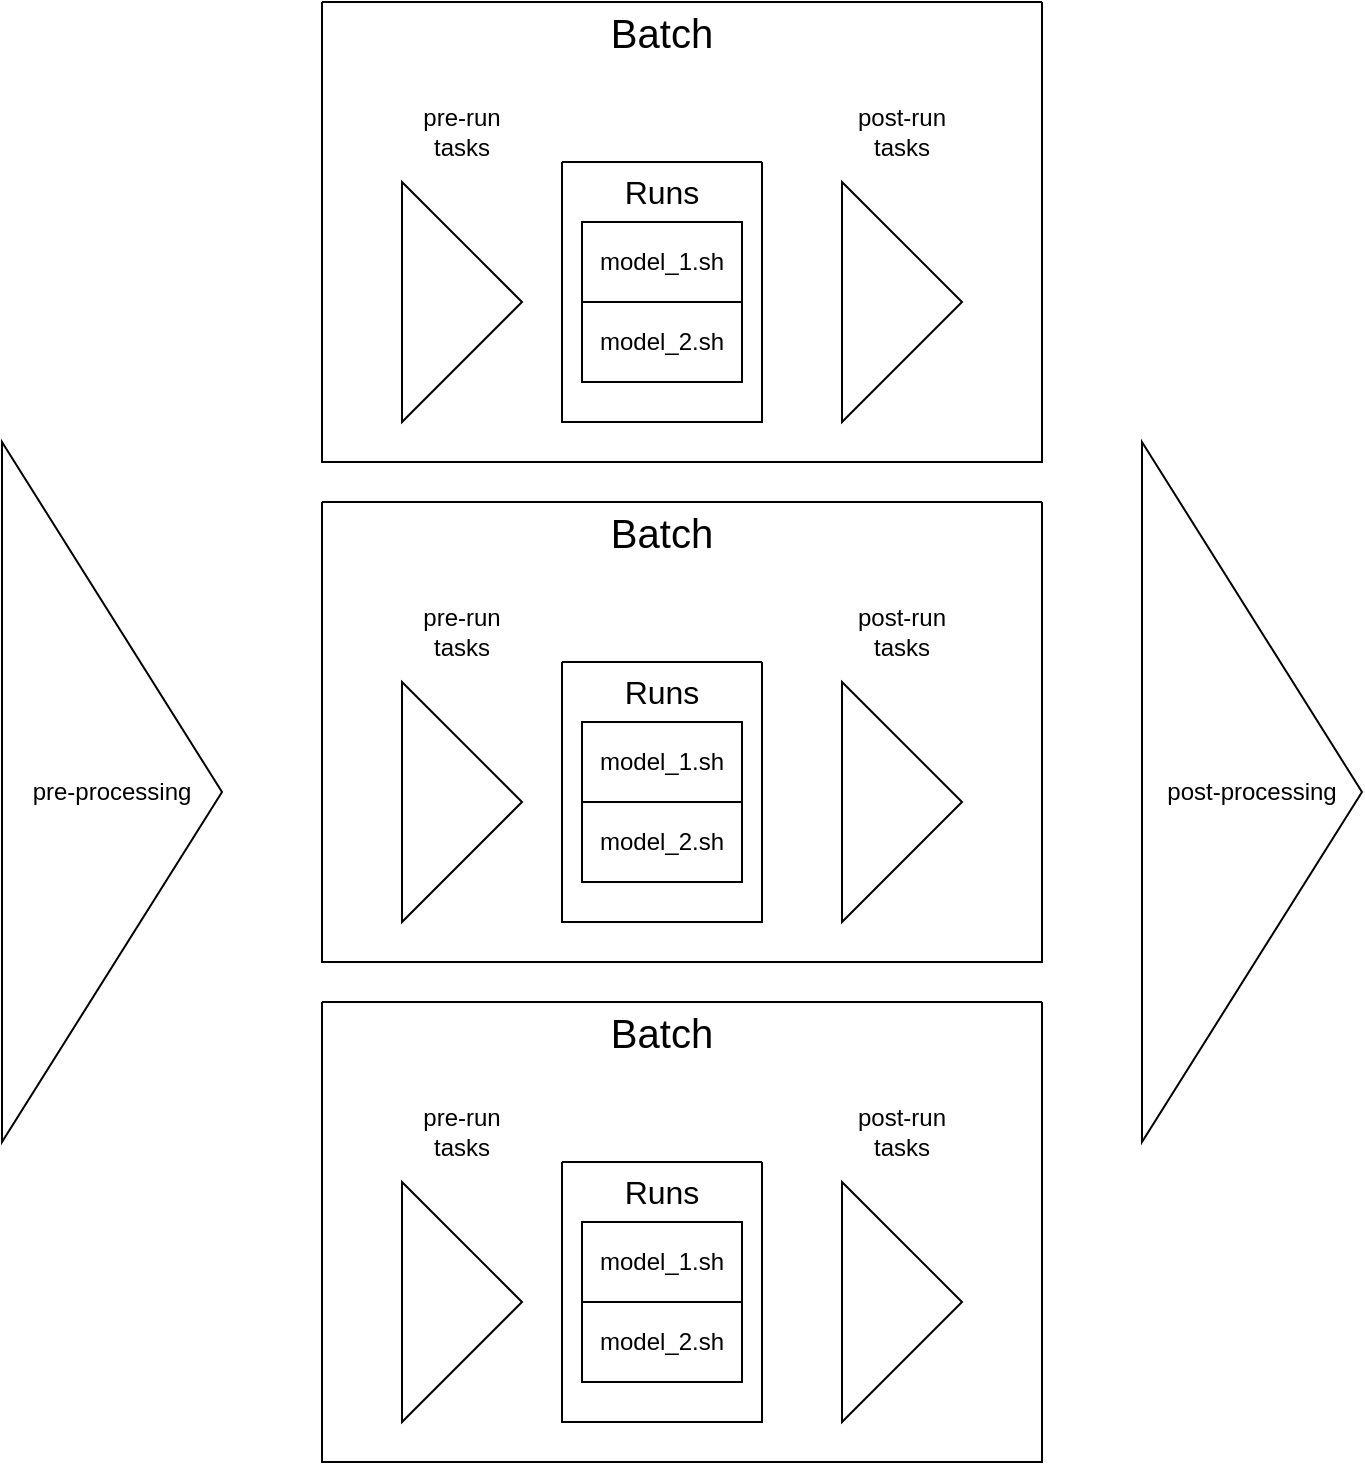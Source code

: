<mxfile version="26.2.9">
  <diagram name="Page-1" id="2wr5exxFCU3pFQ6HXGEe">
    <mxGraphModel dx="1428" dy="791" grid="1" gridSize="10" guides="1" tooltips="1" connect="1" arrows="1" fold="1" page="1" pageScale="1" pageWidth="827" pageHeight="1169" math="0" shadow="0">
      <root>
        <mxCell id="0" />
        <mxCell id="1" parent="0" />
        <mxCell id="Vlcp4dhbfAfBj5x9tp1u-11" value="" style="triangle;whiteSpace=wrap;html=1;" vertex="1" parent="1">
          <mxGeometry x="240" y="130" width="60" height="120" as="geometry" />
        </mxCell>
        <mxCell id="Vlcp4dhbfAfBj5x9tp1u-21" value="model_1.sh" style="rounded=0;whiteSpace=wrap;html=1;" vertex="1" parent="1">
          <mxGeometry x="330" y="150" width="80" height="40" as="geometry" />
        </mxCell>
        <mxCell id="Vlcp4dhbfAfBj5x9tp1u-22" value="model_2.sh" style="rounded=0;whiteSpace=wrap;html=1;" vertex="1" parent="1">
          <mxGeometry x="330" y="190" width="80" height="40" as="geometry" />
        </mxCell>
        <mxCell id="Vlcp4dhbfAfBj5x9tp1u-23" value="" style="swimlane;startSize=0;" vertex="1" parent="1">
          <mxGeometry x="320" y="120" width="100" height="130" as="geometry" />
        </mxCell>
        <mxCell id="Vlcp4dhbfAfBj5x9tp1u-24" value="&lt;font style=&quot;font-size: 16px;&quot;&gt;Runs&lt;/font&gt;" style="text;html=1;align=center;verticalAlign=middle;whiteSpace=wrap;rounded=0;" vertex="1" parent="Vlcp4dhbfAfBj5x9tp1u-23">
          <mxGeometry x="20" y="10" width="60" height="10" as="geometry" />
        </mxCell>
        <mxCell id="Vlcp4dhbfAfBj5x9tp1u-26" value="pre-processing" style="triangle;whiteSpace=wrap;html=1;" vertex="1" parent="1">
          <mxGeometry x="40" y="260" width="110" height="350" as="geometry" />
        </mxCell>
        <mxCell id="Vlcp4dhbfAfBj5x9tp1u-27" value="post-processing" style="triangle;whiteSpace=wrap;html=1;" vertex="1" parent="1">
          <mxGeometry x="610" y="260" width="110" height="350" as="geometry" />
        </mxCell>
        <mxCell id="Vlcp4dhbfAfBj5x9tp1u-28" value="" style="triangle;whiteSpace=wrap;html=1;" vertex="1" parent="1">
          <mxGeometry x="460" y="130" width="60" height="120" as="geometry" />
        </mxCell>
        <mxCell id="Vlcp4dhbfAfBj5x9tp1u-29" value="pre-run tasks" style="text;html=1;align=center;verticalAlign=middle;whiteSpace=wrap;rounded=0;" vertex="1" parent="1">
          <mxGeometry x="240" y="90" width="60" height="30" as="geometry" />
        </mxCell>
        <mxCell id="Vlcp4dhbfAfBj5x9tp1u-30" value="post-run tasks" style="text;html=1;align=center;verticalAlign=middle;whiteSpace=wrap;rounded=0;" vertex="1" parent="1">
          <mxGeometry x="460" y="90" width="60" height="30" as="geometry" />
        </mxCell>
        <mxCell id="Vlcp4dhbfAfBj5x9tp1u-31" value="" style="swimlane;startSize=0;" vertex="1" parent="1">
          <mxGeometry x="200" y="40" width="360" height="230" as="geometry" />
        </mxCell>
        <mxCell id="Vlcp4dhbfAfBj5x9tp1u-32" value="&lt;font style=&quot;font-size: 20px;&quot;&gt;Batch&lt;/font&gt;" style="text;html=1;align=center;verticalAlign=middle;whiteSpace=wrap;rounded=0;" vertex="1" parent="Vlcp4dhbfAfBj5x9tp1u-31">
          <mxGeometry x="140" y="10" width="60" height="10" as="geometry" />
        </mxCell>
        <mxCell id="Vlcp4dhbfAfBj5x9tp1u-33" value="" style="triangle;whiteSpace=wrap;html=1;" vertex="1" parent="1">
          <mxGeometry x="240" y="380" width="60" height="120" as="geometry" />
        </mxCell>
        <mxCell id="Vlcp4dhbfAfBj5x9tp1u-34" value="model_1.sh" style="rounded=0;whiteSpace=wrap;html=1;" vertex="1" parent="1">
          <mxGeometry x="330" y="400" width="80" height="40" as="geometry" />
        </mxCell>
        <mxCell id="Vlcp4dhbfAfBj5x9tp1u-35" value="model_2.sh" style="rounded=0;whiteSpace=wrap;html=1;" vertex="1" parent="1">
          <mxGeometry x="330" y="440" width="80" height="40" as="geometry" />
        </mxCell>
        <mxCell id="Vlcp4dhbfAfBj5x9tp1u-36" value="" style="swimlane;startSize=0;" vertex="1" parent="1">
          <mxGeometry x="320" y="370" width="100" height="130" as="geometry" />
        </mxCell>
        <mxCell id="Vlcp4dhbfAfBj5x9tp1u-37" value="&lt;font style=&quot;font-size: 16px;&quot;&gt;Runs&lt;/font&gt;" style="text;html=1;align=center;verticalAlign=middle;whiteSpace=wrap;rounded=0;" vertex="1" parent="Vlcp4dhbfAfBj5x9tp1u-36">
          <mxGeometry x="20" y="10" width="60" height="10" as="geometry" />
        </mxCell>
        <mxCell id="Vlcp4dhbfAfBj5x9tp1u-38" value="" style="triangle;whiteSpace=wrap;html=1;" vertex="1" parent="1">
          <mxGeometry x="460" y="380" width="60" height="120" as="geometry" />
        </mxCell>
        <mxCell id="Vlcp4dhbfAfBj5x9tp1u-39" value="pre-run tasks" style="text;html=1;align=center;verticalAlign=middle;whiteSpace=wrap;rounded=0;" vertex="1" parent="1">
          <mxGeometry x="240" y="340" width="60" height="30" as="geometry" />
        </mxCell>
        <mxCell id="Vlcp4dhbfAfBj5x9tp1u-40" value="post-run tasks" style="text;html=1;align=center;verticalAlign=middle;whiteSpace=wrap;rounded=0;" vertex="1" parent="1">
          <mxGeometry x="460" y="340" width="60" height="30" as="geometry" />
        </mxCell>
        <mxCell id="Vlcp4dhbfAfBj5x9tp1u-41" value="" style="swimlane;startSize=0;" vertex="1" parent="1">
          <mxGeometry x="200" y="290" width="360" height="230" as="geometry" />
        </mxCell>
        <mxCell id="Vlcp4dhbfAfBj5x9tp1u-42" value="&lt;font style=&quot;font-size: 20px;&quot;&gt;Batch&lt;/font&gt;" style="text;html=1;align=center;verticalAlign=middle;whiteSpace=wrap;rounded=0;" vertex="1" parent="Vlcp4dhbfAfBj5x9tp1u-41">
          <mxGeometry x="140" y="10" width="60" height="10" as="geometry" />
        </mxCell>
        <mxCell id="Vlcp4dhbfAfBj5x9tp1u-43" value="" style="triangle;whiteSpace=wrap;html=1;" vertex="1" parent="1">
          <mxGeometry x="240" y="630" width="60" height="120" as="geometry" />
        </mxCell>
        <mxCell id="Vlcp4dhbfAfBj5x9tp1u-44" value="model_1.sh" style="rounded=0;whiteSpace=wrap;html=1;" vertex="1" parent="1">
          <mxGeometry x="330" y="650" width="80" height="40" as="geometry" />
        </mxCell>
        <mxCell id="Vlcp4dhbfAfBj5x9tp1u-45" value="model_2.sh" style="rounded=0;whiteSpace=wrap;html=1;" vertex="1" parent="1">
          <mxGeometry x="330" y="690" width="80" height="40" as="geometry" />
        </mxCell>
        <mxCell id="Vlcp4dhbfAfBj5x9tp1u-46" value="" style="swimlane;startSize=0;" vertex="1" parent="1">
          <mxGeometry x="320" y="620" width="100" height="130" as="geometry" />
        </mxCell>
        <mxCell id="Vlcp4dhbfAfBj5x9tp1u-47" value="&lt;font style=&quot;font-size: 16px;&quot;&gt;Runs&lt;/font&gt;" style="text;html=1;align=center;verticalAlign=middle;whiteSpace=wrap;rounded=0;" vertex="1" parent="Vlcp4dhbfAfBj5x9tp1u-46">
          <mxGeometry x="20" y="10" width="60" height="10" as="geometry" />
        </mxCell>
        <mxCell id="Vlcp4dhbfAfBj5x9tp1u-48" value="" style="triangle;whiteSpace=wrap;html=1;" vertex="1" parent="1">
          <mxGeometry x="460" y="630" width="60" height="120" as="geometry" />
        </mxCell>
        <mxCell id="Vlcp4dhbfAfBj5x9tp1u-49" value="pre-run tasks" style="text;html=1;align=center;verticalAlign=middle;whiteSpace=wrap;rounded=0;" vertex="1" parent="1">
          <mxGeometry x="240" y="590" width="60" height="30" as="geometry" />
        </mxCell>
        <mxCell id="Vlcp4dhbfAfBj5x9tp1u-50" value="post-run tasks" style="text;html=1;align=center;verticalAlign=middle;whiteSpace=wrap;rounded=0;" vertex="1" parent="1">
          <mxGeometry x="460" y="590" width="60" height="30" as="geometry" />
        </mxCell>
        <mxCell id="Vlcp4dhbfAfBj5x9tp1u-51" value="" style="swimlane;startSize=0;" vertex="1" parent="1">
          <mxGeometry x="200" y="540" width="360" height="230" as="geometry" />
        </mxCell>
        <mxCell id="Vlcp4dhbfAfBj5x9tp1u-52" value="&lt;font style=&quot;font-size: 20px;&quot;&gt;Batch&lt;/font&gt;" style="text;html=1;align=center;verticalAlign=middle;whiteSpace=wrap;rounded=0;" vertex="1" parent="Vlcp4dhbfAfBj5x9tp1u-51">
          <mxGeometry x="140" y="10" width="60" height="10" as="geometry" />
        </mxCell>
      </root>
    </mxGraphModel>
  </diagram>
</mxfile>
